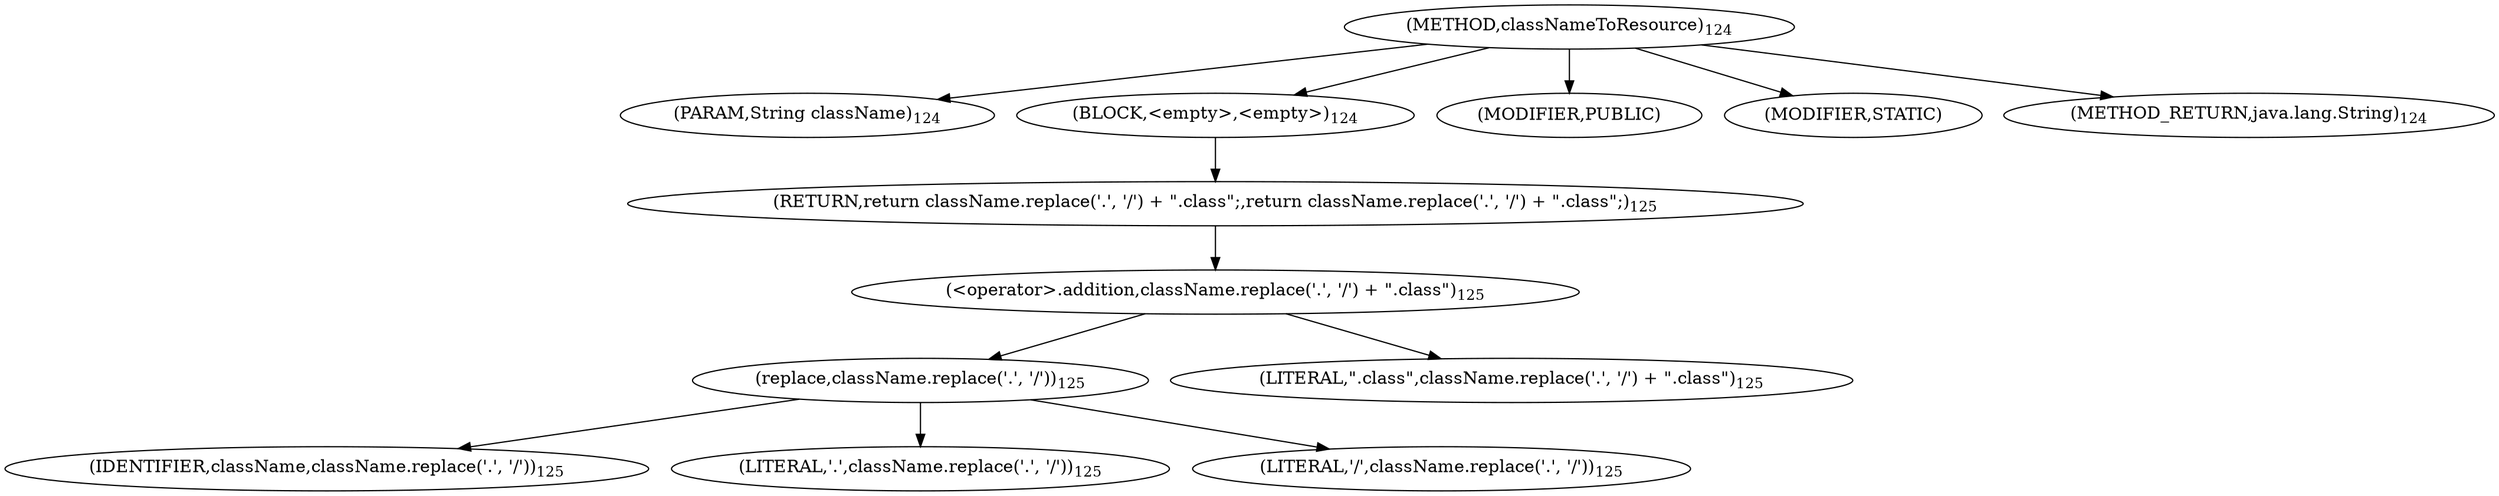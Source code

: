 digraph "classNameToResource" {  
"117" [label = <(METHOD,classNameToResource)<SUB>124</SUB>> ]
"118" [label = <(PARAM,String className)<SUB>124</SUB>> ]
"119" [label = <(BLOCK,&lt;empty&gt;,&lt;empty&gt;)<SUB>124</SUB>> ]
"120" [label = <(RETURN,return className.replace('.', '/') + &quot;.class&quot;;,return className.replace('.', '/') + &quot;.class&quot;;)<SUB>125</SUB>> ]
"121" [label = <(&lt;operator&gt;.addition,className.replace('.', '/') + &quot;.class&quot;)<SUB>125</SUB>> ]
"122" [label = <(replace,className.replace('.', '/'))<SUB>125</SUB>> ]
"123" [label = <(IDENTIFIER,className,className.replace('.', '/'))<SUB>125</SUB>> ]
"124" [label = <(LITERAL,'.',className.replace('.', '/'))<SUB>125</SUB>> ]
"125" [label = <(LITERAL,'/',className.replace('.', '/'))<SUB>125</SUB>> ]
"126" [label = <(LITERAL,&quot;.class&quot;,className.replace('.', '/') + &quot;.class&quot;)<SUB>125</SUB>> ]
"127" [label = <(MODIFIER,PUBLIC)> ]
"128" [label = <(MODIFIER,STATIC)> ]
"129" [label = <(METHOD_RETURN,java.lang.String)<SUB>124</SUB>> ]
  "117" -> "118" 
  "117" -> "119" 
  "117" -> "127" 
  "117" -> "128" 
  "117" -> "129" 
  "119" -> "120" 
  "120" -> "121" 
  "121" -> "122" 
  "121" -> "126" 
  "122" -> "123" 
  "122" -> "124" 
  "122" -> "125" 
}
